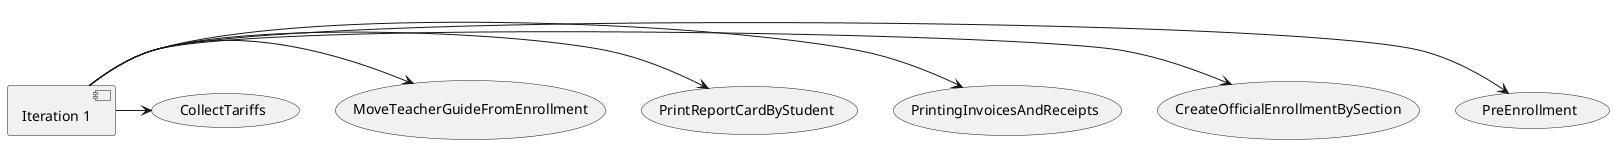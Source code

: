 @startuml
skinparam BackgroundColor transparent

component "Iteration 1" as Itertaion1

usecase PreEnrollment
usecase CreateOfficialEnrollmentBySection
usecase PrintingInvoicesAndReceipts
usecase PrintReportCardByStudent
usecase MoveTeacherGuideFromEnrollment
usecase CollectTariffs

Itertaion1 -> PreEnrollment
Itertaion1 -> CreateOfficialEnrollmentBySection
Itertaion1 -> PrintingInvoicesAndReceipts
Itertaion1 -> PrintReportCardByStudent
Itertaion1 -> MoveTeacherGuideFromEnrollment
Itertaion1 -> CollectTariffs


@enduml